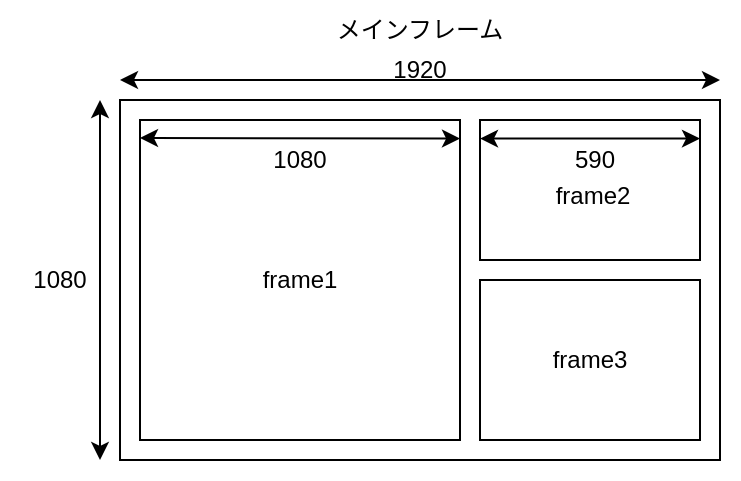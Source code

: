 <mxfile version="16.4.3" type="device"><diagram id="xzMSNfAiQxBJXLU778sf" name="ページ1"><mxGraphModel dx="778" dy="467" grid="1" gridSize="10" guides="1" tooltips="1" connect="1" arrows="1" fold="1" page="1" pageScale="1" pageWidth="827" pageHeight="1169" math="0" shadow="0"><root><mxCell id="0"/><mxCell id="1" parent="0"/><mxCell id="PsIJuu61Ne6-zzkqRTof-1" value="" style="rounded=0;whiteSpace=wrap;html=1;" parent="1" vertex="1"><mxGeometry x="170" y="170" width="300" height="180" as="geometry"/></mxCell><mxCell id="PsIJuu61Ne6-zzkqRTof-2" value="メインフレーム" style="text;html=1;strokeColor=none;fillColor=none;align=center;verticalAlign=middle;whiteSpace=wrap;rounded=0;" parent="1" vertex="1"><mxGeometry x="270" y="120" width="100" height="30" as="geometry"/></mxCell><mxCell id="PsIJuu61Ne6-zzkqRTof-3" value="frame1" style="rounded=0;whiteSpace=wrap;html=1;" parent="1" vertex="1"><mxGeometry x="180" y="180" width="160" height="160" as="geometry"/></mxCell><mxCell id="PsIJuu61Ne6-zzkqRTof-4" value="" style="rounded=0;whiteSpace=wrap;html=1;" parent="1" vertex="1"><mxGeometry x="350" y="180" width="110" height="70" as="geometry"/></mxCell><mxCell id="PsIJuu61Ne6-zzkqRTof-5" value="" style="rounded=0;whiteSpace=wrap;html=1;" parent="1" vertex="1"><mxGeometry x="350" y="260" width="110" height="80" as="geometry"/></mxCell><mxCell id="PsIJuu61Ne6-zzkqRTof-8" value="frame2" style="text;html=1;strokeColor=none;fillColor=none;align=center;verticalAlign=middle;whiteSpace=wrap;rounded=0;" parent="1" vertex="1"><mxGeometry x="380" y="210" width="52.5" height="15" as="geometry"/></mxCell><mxCell id="PsIJuu61Ne6-zzkqRTof-9" value="frame3" style="text;html=1;strokeColor=none;fillColor=none;align=center;verticalAlign=middle;whiteSpace=wrap;rounded=0;" parent="1" vertex="1"><mxGeometry x="375" y="282.5" width="60" height="35" as="geometry"/></mxCell><mxCell id="yhXEN7AUY0ioAUxbmWH2-1" value="" style="endArrow=classic;startArrow=classic;html=1;rounded=0;" parent="1" edge="1"><mxGeometry width="50" height="50" relative="1" as="geometry"><mxPoint x="170" y="160" as="sourcePoint"/><mxPoint x="470" y="160" as="targetPoint"/></mxGeometry></mxCell><mxCell id="yhXEN7AUY0ioAUxbmWH2-2" value="" style="endArrow=classic;startArrow=classic;html=1;rounded=0;" parent="1" edge="1"><mxGeometry width="50" height="50" relative="1" as="geometry"><mxPoint x="160" y="350" as="sourcePoint"/><mxPoint x="160" y="170" as="targetPoint"/></mxGeometry></mxCell><mxCell id="yhXEN7AUY0ioAUxbmWH2-3" value="1920" style="text;html=1;strokeColor=none;fillColor=none;align=center;verticalAlign=middle;whiteSpace=wrap;rounded=0;" parent="1" vertex="1"><mxGeometry x="290" y="140" width="60" height="30" as="geometry"/></mxCell><mxCell id="yhXEN7AUY0ioAUxbmWH2-4" value="1080" style="text;html=1;strokeColor=none;fillColor=none;align=center;verticalAlign=middle;whiteSpace=wrap;rounded=0;" parent="1" vertex="1"><mxGeometry x="110" y="247.5" width="60" height="25" as="geometry"/></mxCell><mxCell id="yhXEN7AUY0ioAUxbmWH2-5" value="" style="endArrow=classic;startArrow=classic;html=1;rounded=0;" parent="1" edge="1"><mxGeometry width="50" height="50" relative="1" as="geometry"><mxPoint x="180" y="189" as="sourcePoint"/><mxPoint x="340" y="189.31" as="targetPoint"/><Array as="points"/></mxGeometry></mxCell><mxCell id="yhXEN7AUY0ioAUxbmWH2-14" value="" style="endArrow=classic;startArrow=classic;html=1;rounded=0;" parent="1" edge="1"><mxGeometry width="50" height="50" relative="1" as="geometry"><mxPoint x="350" y="189.31" as="sourcePoint"/><mxPoint x="460" y="189.31" as="targetPoint"/></mxGeometry></mxCell><mxCell id="yhXEN7AUY0ioAUxbmWH2-6" value="1080" style="text;html=1;strokeColor=none;fillColor=none;align=center;verticalAlign=middle;whiteSpace=wrap;rounded=0;" parent="1" vertex="1"><mxGeometry x="230" y="190" width="60" height="20" as="geometry"/></mxCell><mxCell id="yhXEN7AUY0ioAUxbmWH2-16" value="590" style="text;html=1;strokeColor=none;fillColor=none;align=center;verticalAlign=middle;whiteSpace=wrap;rounded=0;" parent="1" vertex="1"><mxGeometry x="380" y="190" width="55" height="20" as="geometry"/></mxCell></root></mxGraphModel></diagram></mxfile>